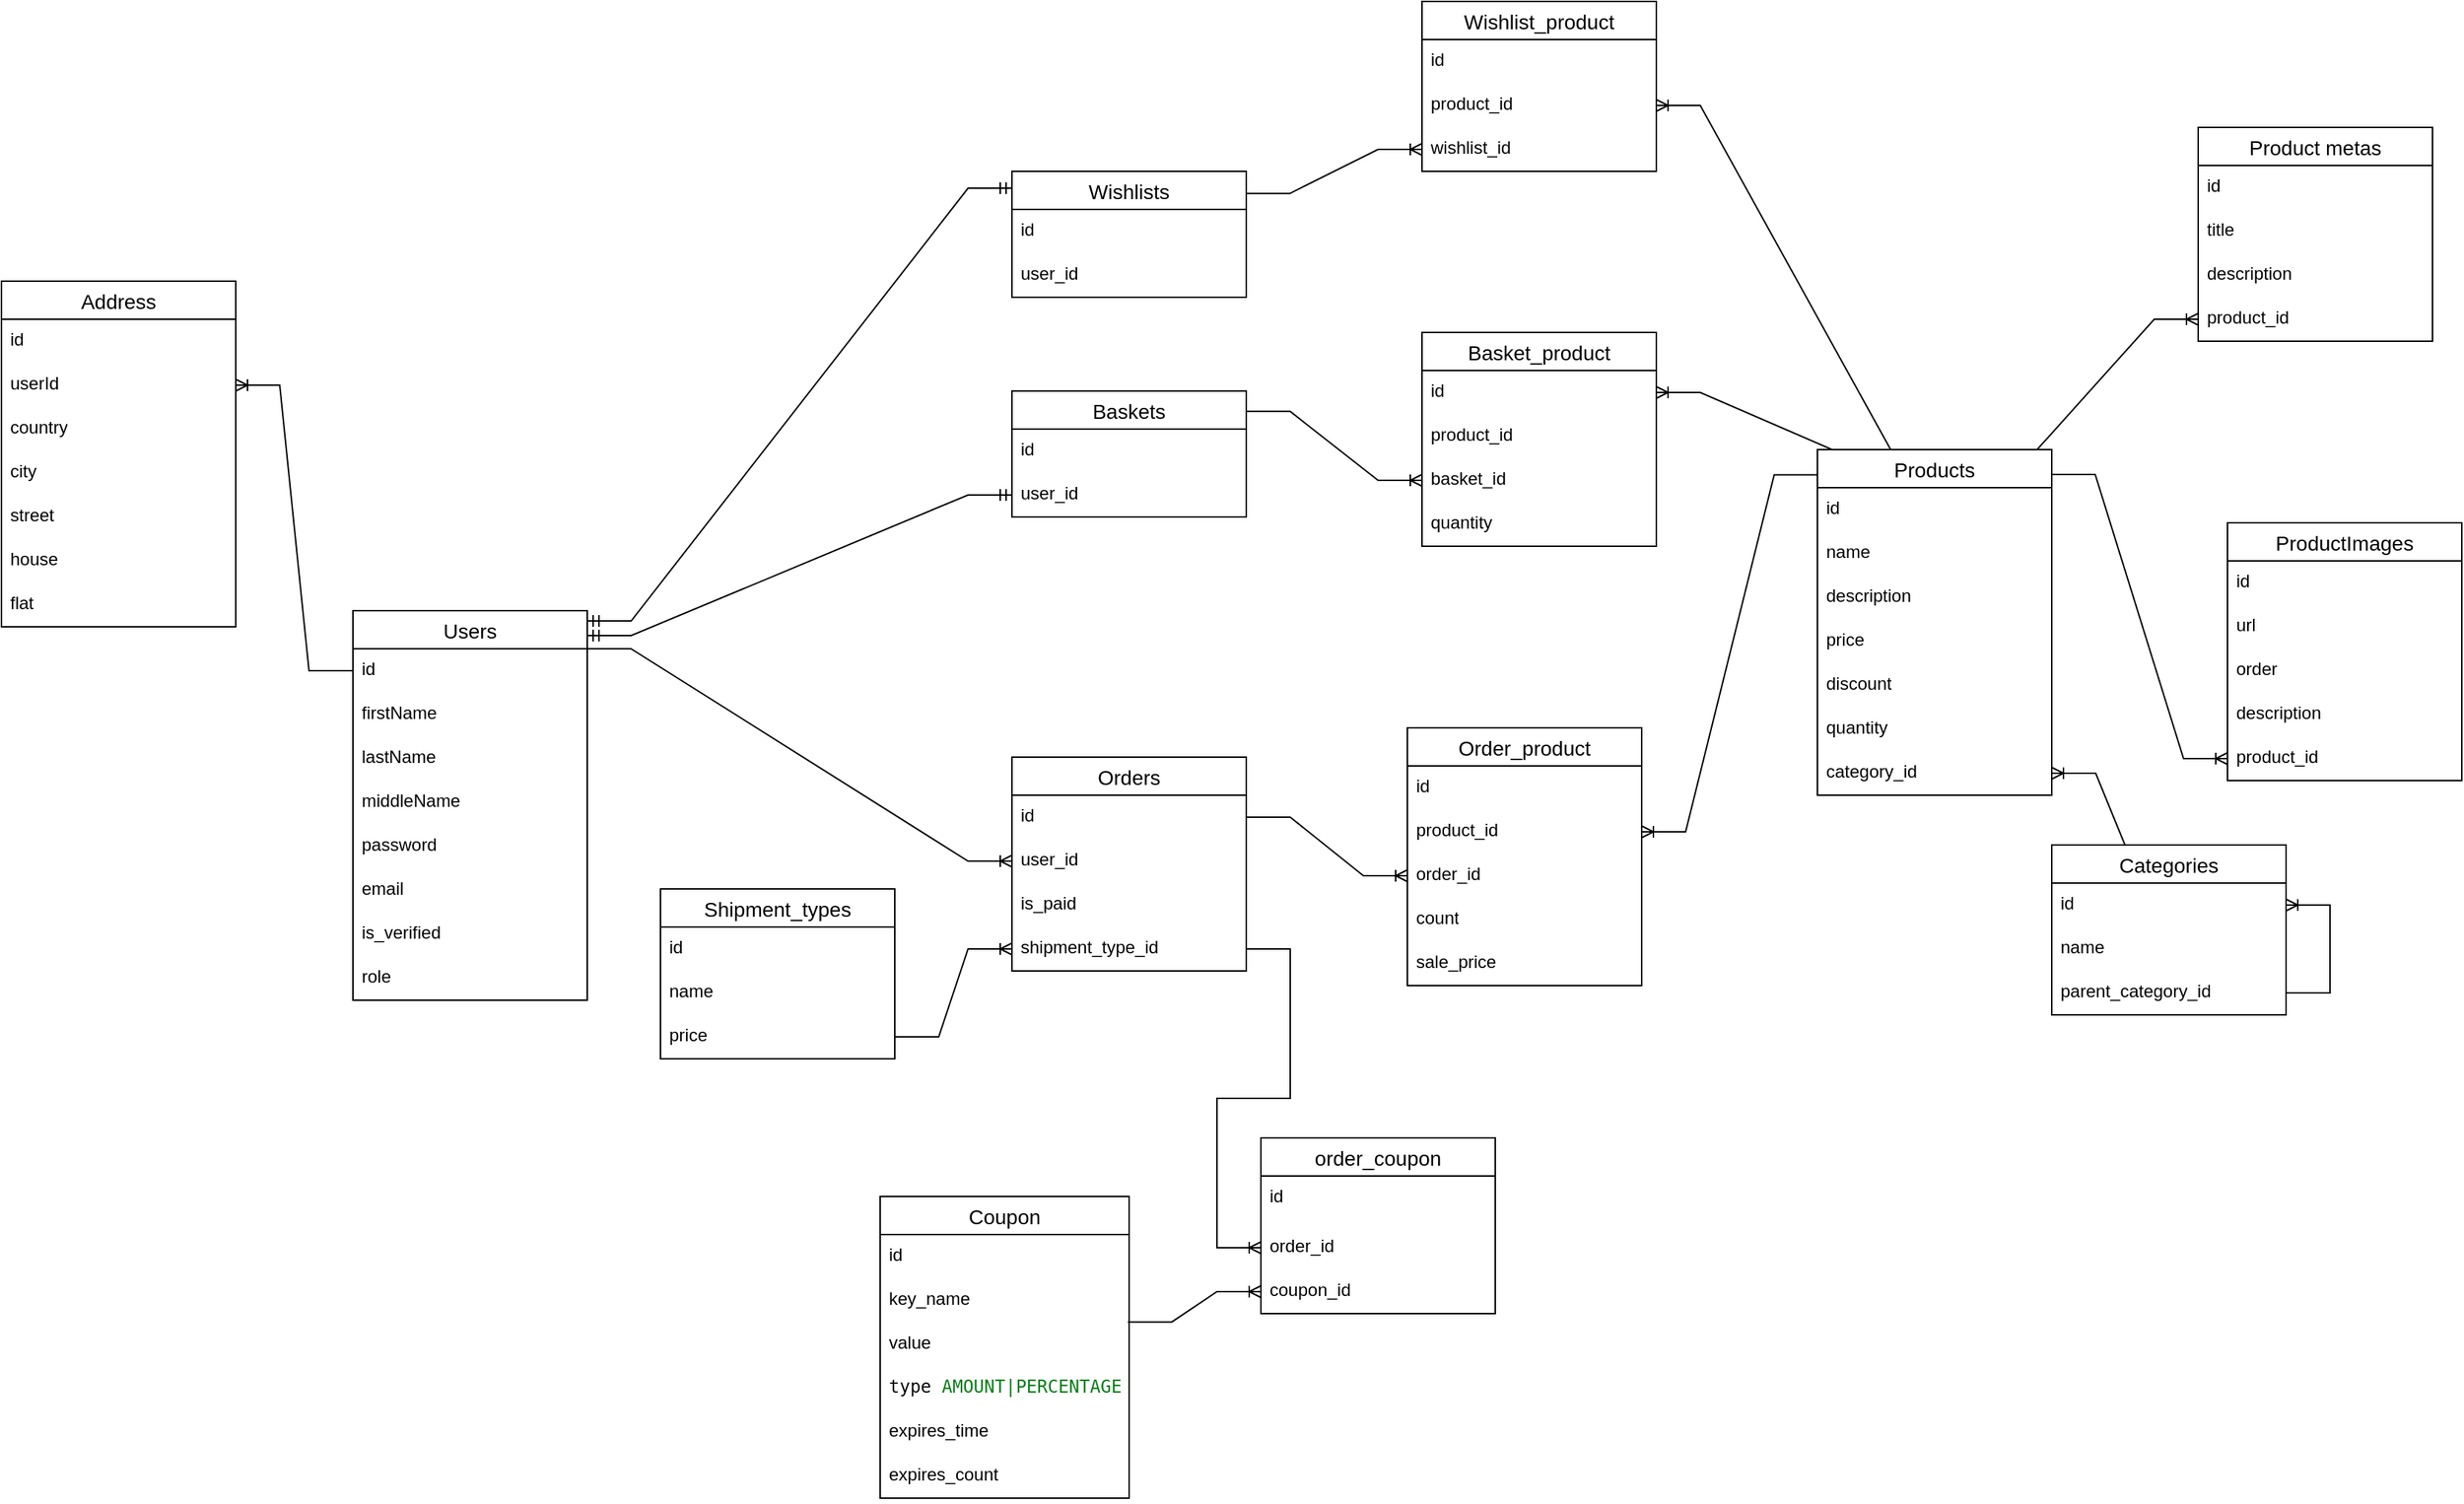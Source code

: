 <mxfile version="20.5.3" type="embed"><diagram name="Страница 1" id="7OJUd1v2IuXWa7cRVHP_"><mxGraphModel dx="2072" dy="616" grid="0" gridSize="10" guides="1" tooltips="1" connect="1" arrows="1" fold="1" page="0" pageScale="1" pageWidth="827" pageHeight="1169" math="0" shadow="0"><root><mxCell id="0"/><mxCell id="1" parent="0"/><mxCell id="Kro14iyP_rIzkisNI-u3-111" value="Users" style="swimlane;fontStyle=0;childLayout=stackLayout;horizontal=1;startSize=26;horizontalStack=0;resizeParent=1;resizeParentMax=0;resizeLast=0;collapsible=1;marginBottom=0;align=center;fontSize=14;" parent="1" vertex="1"><mxGeometry x="-199" y="460" width="160" height="266" as="geometry"/></mxCell><mxCell id="Kro14iyP_rIzkisNI-u3-112" value="id" style="text;strokeColor=none;fillColor=none;spacingLeft=4;spacingRight=4;overflow=hidden;rotatable=0;points=[[0,0.5],[1,0.5]];portConstraint=eastwest;fontSize=12;whiteSpace=wrap;html=1;" parent="Kro14iyP_rIzkisNI-u3-111" vertex="1"><mxGeometry y="26" width="160" height="30" as="geometry"/></mxCell><mxCell id="Kro14iyP_rIzkisNI-u3-113" value="firstName&lt;br&gt;" style="text;strokeColor=none;fillColor=none;spacingLeft=4;spacingRight=4;overflow=hidden;rotatable=0;points=[[0,0.5],[1,0.5]];portConstraint=eastwest;fontSize=12;whiteSpace=wrap;html=1;" parent="Kro14iyP_rIzkisNI-u3-111" vertex="1"><mxGeometry y="56" width="160" height="30" as="geometry"/></mxCell><mxCell id="Kro14iyP_rIzkisNI-u3-116" value="lastName" style="text;strokeColor=none;fillColor=none;spacingLeft=4;spacingRight=4;overflow=hidden;rotatable=0;points=[[0,0.5],[1,0.5]];portConstraint=eastwest;fontSize=12;whiteSpace=wrap;html=1;" parent="Kro14iyP_rIzkisNI-u3-111" vertex="1"><mxGeometry y="86" width="160" height="30" as="geometry"/></mxCell><mxCell id="Kro14iyP_rIzkisNI-u3-117" value="middleName" style="text;strokeColor=none;fillColor=none;spacingLeft=4;spacingRight=4;overflow=hidden;rotatable=0;points=[[0,0.5],[1,0.5]];portConstraint=eastwest;fontSize=12;whiteSpace=wrap;html=1;" parent="Kro14iyP_rIzkisNI-u3-111" vertex="1"><mxGeometry y="116" width="160" height="30" as="geometry"/></mxCell><mxCell id="Kro14iyP_rIzkisNI-u3-119" value="password" style="text;strokeColor=none;fillColor=none;spacingLeft=4;spacingRight=4;overflow=hidden;rotatable=0;points=[[0,0.5],[1,0.5]];portConstraint=eastwest;fontSize=12;whiteSpace=wrap;html=1;" parent="Kro14iyP_rIzkisNI-u3-111" vertex="1"><mxGeometry y="146" width="160" height="30" as="geometry"/></mxCell><mxCell id="Kro14iyP_rIzkisNI-u3-118" value="email&lt;br&gt;" style="text;strokeColor=none;fillColor=none;spacingLeft=4;spacingRight=4;overflow=hidden;rotatable=0;points=[[0,0.5],[1,0.5]];portConstraint=eastwest;fontSize=12;whiteSpace=wrap;html=1;" parent="Kro14iyP_rIzkisNI-u3-111" vertex="1"><mxGeometry y="176" width="160" height="30" as="geometry"/></mxCell><mxCell id="Kro14iyP_rIzkisNI-u3-234" value="is_verified" style="text;strokeColor=none;fillColor=none;spacingLeft=4;spacingRight=4;overflow=hidden;rotatable=0;points=[[0,0.5],[1,0.5]];portConstraint=eastwest;fontSize=12;whiteSpace=wrap;html=1;" parent="Kro14iyP_rIzkisNI-u3-111" vertex="1"><mxGeometry y="206" width="160" height="30" as="geometry"/></mxCell><mxCell id="Kro14iyP_rIzkisNI-u3-237" value="role" style="text;strokeColor=none;fillColor=none;spacingLeft=4;spacingRight=4;overflow=hidden;rotatable=0;points=[[0,0.5],[1,0.5]];portConstraint=eastwest;fontSize=12;whiteSpace=wrap;html=1;" parent="Kro14iyP_rIzkisNI-u3-111" vertex="1"><mxGeometry y="236" width="160" height="30" as="geometry"/></mxCell><mxCell id="Kro14iyP_rIzkisNI-u3-123" value="Baskets" style="swimlane;fontStyle=0;childLayout=stackLayout;horizontal=1;startSize=26;horizontalStack=0;resizeParent=1;resizeParentMax=0;resizeLast=0;collapsible=1;marginBottom=0;align=center;fontSize=14;" parent="1" vertex="1"><mxGeometry x="251" y="310" width="160" height="86" as="geometry"/></mxCell><mxCell id="Kro14iyP_rIzkisNI-u3-124" value="id" style="text;strokeColor=none;fillColor=none;spacingLeft=4;spacingRight=4;overflow=hidden;rotatable=0;points=[[0,0.5],[1,0.5]];portConstraint=eastwest;fontSize=12;whiteSpace=wrap;html=1;" parent="Kro14iyP_rIzkisNI-u3-123" vertex="1"><mxGeometry y="26" width="160" height="30" as="geometry"/></mxCell><mxCell id="Kro14iyP_rIzkisNI-u3-125" value="user_id" style="text;strokeColor=none;fillColor=none;spacingLeft=4;spacingRight=4;overflow=hidden;rotatable=0;points=[[0,0.5],[1,0.5]];portConstraint=eastwest;fontSize=12;whiteSpace=wrap;html=1;" parent="Kro14iyP_rIzkisNI-u3-123" vertex="1"><mxGeometry y="56" width="160" height="30" as="geometry"/></mxCell><mxCell id="Kro14iyP_rIzkisNI-u3-127" value="" style="edgeStyle=entityRelationEdgeStyle;fontSize=12;html=1;endArrow=ERmandOne;startArrow=ERmandOne;rounded=0;entryX=0;entryY=0.5;entryDx=0;entryDy=0;" parent="1" target="Kro14iyP_rIzkisNI-u3-125" edge="1"><mxGeometry width="100" height="100" relative="1" as="geometry"><mxPoint x="-39" y="477" as="sourcePoint"/><mxPoint x="91" y="500" as="targetPoint"/></mxGeometry></mxCell><mxCell id="Kro14iyP_rIzkisNI-u3-128" value="Products" style="swimlane;fontStyle=0;childLayout=stackLayout;horizontal=1;startSize=26;horizontalStack=0;resizeParent=1;resizeParentMax=0;resizeLast=0;collapsible=1;marginBottom=0;align=center;fontSize=14;" parent="1" vertex="1"><mxGeometry x="801" y="350" width="160" height="236" as="geometry"/></mxCell><mxCell id="Kro14iyP_rIzkisNI-u3-129" value="id" style="text;strokeColor=none;fillColor=none;spacingLeft=4;spacingRight=4;overflow=hidden;rotatable=0;points=[[0,0.5],[1,0.5]];portConstraint=eastwest;fontSize=12;whiteSpace=wrap;html=1;" parent="Kro14iyP_rIzkisNI-u3-128" vertex="1"><mxGeometry y="26" width="160" height="30" as="geometry"/></mxCell><mxCell id="Kro14iyP_rIzkisNI-u3-130" value="name" style="text;strokeColor=none;fillColor=none;spacingLeft=4;spacingRight=4;overflow=hidden;rotatable=0;points=[[0,0.5],[1,0.5]];portConstraint=eastwest;fontSize=12;whiteSpace=wrap;html=1;" parent="Kro14iyP_rIzkisNI-u3-128" vertex="1"><mxGeometry y="56" width="160" height="30" as="geometry"/></mxCell><mxCell id="Kro14iyP_rIzkisNI-u3-153" value="description" style="text;strokeColor=none;fillColor=none;spacingLeft=4;spacingRight=4;overflow=hidden;rotatable=0;points=[[0,0.5],[1,0.5]];portConstraint=eastwest;fontSize=12;whiteSpace=wrap;html=1;" parent="Kro14iyP_rIzkisNI-u3-128" vertex="1"><mxGeometry y="86" width="160" height="30" as="geometry"/></mxCell><mxCell id="Kro14iyP_rIzkisNI-u3-131" value="price" style="text;strokeColor=none;fillColor=none;spacingLeft=4;spacingRight=4;overflow=hidden;rotatable=0;points=[[0,0.5],[1,0.5]];portConstraint=eastwest;fontSize=12;whiteSpace=wrap;html=1;" parent="Kro14iyP_rIzkisNI-u3-128" vertex="1"><mxGeometry y="116" width="160" height="30" as="geometry"/></mxCell><mxCell id="Kro14iyP_rIzkisNI-u3-132" value="discount" style="text;strokeColor=none;fillColor=none;spacingLeft=4;spacingRight=4;overflow=hidden;rotatable=0;points=[[0,0.5],[1,0.5]];portConstraint=eastwest;fontSize=12;whiteSpace=wrap;html=1;" parent="Kro14iyP_rIzkisNI-u3-128" vertex="1"><mxGeometry y="146" width="160" height="30" as="geometry"/></mxCell><mxCell id="Kro14iyP_rIzkisNI-u3-133" value="quantity" style="text;strokeColor=none;fillColor=none;spacingLeft=4;spacingRight=4;overflow=hidden;rotatable=0;points=[[0,0.5],[1,0.5]];portConstraint=eastwest;fontSize=12;whiteSpace=wrap;html=1;" parent="Kro14iyP_rIzkisNI-u3-128" vertex="1"><mxGeometry y="176" width="160" height="30" as="geometry"/></mxCell><mxCell id="Kro14iyP_rIzkisNI-u3-137" value="category_id" style="text;strokeColor=none;fillColor=none;spacingLeft=4;spacingRight=4;overflow=hidden;rotatable=0;points=[[0,0.5],[1,0.5]];portConstraint=eastwest;fontSize=12;whiteSpace=wrap;html=1;" parent="Kro14iyP_rIzkisNI-u3-128" vertex="1"><mxGeometry y="206" width="160" height="30" as="geometry"/></mxCell><mxCell id="Kro14iyP_rIzkisNI-u3-145" value="" style="edgeStyle=entityRelationEdgeStyle;fontSize=12;html=1;endArrow=ERoneToMany;rounded=0;exitX=0.5;exitY=0;exitDx=0;exitDy=0;entryX=1;entryY=0.5;entryDx=0;entryDy=0;" parent="1" source="Kro14iyP_rIzkisNI-u3-160" target="Kro14iyP_rIzkisNI-u3-137" edge="1"><mxGeometry width="100" height="100" relative="1" as="geometry"><mxPoint x="1041" y="590" as="sourcePoint"/><mxPoint x="391" y="590" as="targetPoint"/></mxGeometry></mxCell><mxCell id="Kro14iyP_rIzkisNI-u3-147" value="Product metas" style="swimlane;fontStyle=0;childLayout=stackLayout;horizontal=1;startSize=26;horizontalStack=0;resizeParent=1;resizeParentMax=0;resizeLast=0;collapsible=1;marginBottom=0;align=center;fontSize=14;" parent="1" vertex="1"><mxGeometry x="1061" y="130" width="160" height="146" as="geometry"><mxRectangle x="1290" y="-70" width="130" height="30" as="alternateBounds"/></mxGeometry></mxCell><mxCell id="Kro14iyP_rIzkisNI-u3-148" value="id" style="text;strokeColor=none;fillColor=none;spacingLeft=4;spacingRight=4;overflow=hidden;rotatable=0;points=[[0,0.5],[1,0.5]];portConstraint=eastwest;fontSize=12;whiteSpace=wrap;html=1;" parent="Kro14iyP_rIzkisNI-u3-147" vertex="1"><mxGeometry y="26" width="160" height="30" as="geometry"/></mxCell><mxCell id="Kro14iyP_rIzkisNI-u3-150" value="title" style="text;strokeColor=none;fillColor=none;spacingLeft=4;spacingRight=4;overflow=hidden;rotatable=0;points=[[0,0.5],[1,0.5]];portConstraint=eastwest;fontSize=12;whiteSpace=wrap;html=1;" parent="Kro14iyP_rIzkisNI-u3-147" vertex="1"><mxGeometry y="56" width="160" height="30" as="geometry"/></mxCell><mxCell id="Kro14iyP_rIzkisNI-u3-151" value="description" style="text;strokeColor=none;fillColor=none;spacingLeft=4;spacingRight=4;overflow=hidden;rotatable=0;points=[[0,0.5],[1,0.5]];portConstraint=eastwest;fontSize=12;whiteSpace=wrap;html=1;" parent="Kro14iyP_rIzkisNI-u3-147" vertex="1"><mxGeometry y="86" width="160" height="30" as="geometry"/></mxCell><mxCell id="Kro14iyP_rIzkisNI-u3-149" value="product_id" style="text;strokeColor=none;fillColor=none;spacingLeft=4;spacingRight=4;overflow=hidden;rotatable=0;points=[[0,0.5],[1,0.5]];portConstraint=eastwest;fontSize=12;whiteSpace=wrap;html=1;" parent="Kro14iyP_rIzkisNI-u3-147" vertex="1"><mxGeometry y="116" width="160" height="30" as="geometry"/></mxCell><mxCell id="Kro14iyP_rIzkisNI-u3-154" value="Basket_product" style="swimlane;fontStyle=0;childLayout=stackLayout;horizontal=1;startSize=26;horizontalStack=0;resizeParent=1;resizeParentMax=0;resizeLast=0;collapsible=1;marginBottom=0;align=center;fontSize=14;" parent="1" vertex="1"><mxGeometry x="531" y="270" width="160" height="146" as="geometry"/></mxCell><mxCell id="Kro14iyP_rIzkisNI-u3-155" value="id" style="text;strokeColor=none;fillColor=none;spacingLeft=4;spacingRight=4;overflow=hidden;rotatable=0;points=[[0,0.5],[1,0.5]];portConstraint=eastwest;fontSize=12;whiteSpace=wrap;html=1;" parent="Kro14iyP_rIzkisNI-u3-154" vertex="1"><mxGeometry y="26" width="160" height="30" as="geometry"/></mxCell><mxCell id="Kro14iyP_rIzkisNI-u3-156" value="product_id" style="text;strokeColor=none;fillColor=none;spacingLeft=4;spacingRight=4;overflow=hidden;rotatable=0;points=[[0,0.5],[1,0.5]];portConstraint=eastwest;fontSize=12;whiteSpace=wrap;html=1;" parent="Kro14iyP_rIzkisNI-u3-154" vertex="1"><mxGeometry y="56" width="160" height="30" as="geometry"/></mxCell><mxCell id="Kro14iyP_rIzkisNI-u3-157" value="basket_id" style="text;strokeColor=none;fillColor=none;spacingLeft=4;spacingRight=4;overflow=hidden;rotatable=0;points=[[0,0.5],[1,0.5]];portConstraint=eastwest;fontSize=12;whiteSpace=wrap;html=1;" parent="Kro14iyP_rIzkisNI-u3-154" vertex="1"><mxGeometry y="86" width="160" height="30" as="geometry"/></mxCell><mxCell id="Kro14iyP_rIzkisNI-u3-252" value="quantity" style="text;strokeColor=none;fillColor=none;spacingLeft=4;spacingRight=4;overflow=hidden;rotatable=0;points=[[0,0.5],[1,0.5]];portConstraint=eastwest;fontSize=12;whiteSpace=wrap;html=1;" parent="Kro14iyP_rIzkisNI-u3-154" vertex="1"><mxGeometry y="116" width="160" height="30" as="geometry"/></mxCell><mxCell id="Kro14iyP_rIzkisNI-u3-158" value="" style="edgeStyle=entityRelationEdgeStyle;fontSize=12;html=1;endArrow=ERoneToMany;rounded=0;entryX=0;entryY=0.5;entryDx=0;entryDy=0;exitX=1;exitY=0.162;exitDx=0;exitDy=0;exitPerimeter=0;" parent="1" source="Kro14iyP_rIzkisNI-u3-123" target="Kro14iyP_rIzkisNI-u3-157" edge="1"><mxGeometry width="100" height="100" relative="1" as="geometry"><mxPoint x="221" y="260" as="sourcePoint"/><mxPoint x="391" y="490" as="targetPoint"/></mxGeometry></mxCell><mxCell id="Kro14iyP_rIzkisNI-u3-160" value="Categories" style="swimlane;fontStyle=0;childLayout=stackLayout;horizontal=1;startSize=26;horizontalStack=0;resizeParent=1;resizeParentMax=0;resizeLast=0;collapsible=1;marginBottom=0;align=center;fontSize=14;" parent="1" vertex="1"><mxGeometry x="961" y="620" width="160" height="116" as="geometry"><mxRectangle x="961" y="620" width="103" height="29" as="alternateBounds"/></mxGeometry></mxCell><mxCell id="Kro14iyP_rIzkisNI-u3-161" value="id" style="text;strokeColor=none;fillColor=none;spacingLeft=4;spacingRight=4;overflow=hidden;rotatable=0;points=[[0,0.5],[1,0.5]];portConstraint=eastwest;fontSize=12;whiteSpace=wrap;html=1;" parent="Kro14iyP_rIzkisNI-u3-160" vertex="1"><mxGeometry y="26" width="160" height="30" as="geometry"/></mxCell><mxCell id="Kro14iyP_rIzkisNI-u3-162" value="name" style="text;strokeColor=none;fillColor=none;spacingLeft=4;spacingRight=4;overflow=hidden;rotatable=0;points=[[0,0.5],[1,0.5]];portConstraint=eastwest;fontSize=12;whiteSpace=wrap;html=1;" parent="Kro14iyP_rIzkisNI-u3-160" vertex="1"><mxGeometry y="56" width="160" height="30" as="geometry"/></mxCell><mxCell id="Kro14iyP_rIzkisNI-u3-245" value="parent_category_id" style="text;strokeColor=none;fillColor=none;spacingLeft=4;spacingRight=4;overflow=hidden;rotatable=0;points=[[0,0.5],[1,0.5]];portConstraint=eastwest;fontSize=12;whiteSpace=wrap;html=1;" parent="Kro14iyP_rIzkisNI-u3-160" vertex="1"><mxGeometry y="86" width="160" height="30" as="geometry"/></mxCell><mxCell id="Kro14iyP_rIzkisNI-u3-166" value="" style="edgeStyle=entityRelationEdgeStyle;fontSize=12;html=1;endArrow=ERoneToMany;rounded=0;exitX=1;exitY=0.5;exitDx=0;exitDy=0;entryX=1;entryY=0.5;entryDx=0;entryDy=0;" parent="Kro14iyP_rIzkisNI-u3-160" source="Kro14iyP_rIzkisNI-u3-245" target="Kro14iyP_rIzkisNI-u3-161" edge="1"><mxGeometry width="100" height="100" relative="1" as="geometry"><mxPoint x="-930" y="90" as="sourcePoint"/><mxPoint x="-90" y="61" as="targetPoint"/></mxGeometry></mxCell><mxCell id="Kro14iyP_rIzkisNI-u3-171" value="" style="edgeStyle=entityRelationEdgeStyle;fontSize=12;html=1;endArrow=ERoneToMany;rounded=0;exitX=0.75;exitY=0;exitDx=0;exitDy=0;entryX=0;entryY=0.5;entryDx=0;entryDy=0;" parent="1" source="Kro14iyP_rIzkisNI-u3-128" target="Kro14iyP_rIzkisNI-u3-149" edge="1"><mxGeometry width="100" height="100" relative="1" as="geometry"><mxPoint x="771" y="510" as="sourcePoint"/><mxPoint x="871" y="410" as="targetPoint"/></mxGeometry></mxCell><mxCell id="Kro14iyP_rIzkisNI-u3-172" value="Orders" style="swimlane;fontStyle=0;childLayout=stackLayout;horizontal=1;startSize=26;horizontalStack=0;resizeParent=1;resizeParentMax=0;resizeLast=0;collapsible=1;marginBottom=0;align=center;fontSize=14;" parent="1" vertex="1"><mxGeometry x="251" y="560" width="160" height="146" as="geometry"/></mxCell><mxCell id="Kro14iyP_rIzkisNI-u3-202" value="id" style="text;strokeColor=none;fillColor=none;spacingLeft=4;spacingRight=4;overflow=hidden;rotatable=0;points=[[0,0.5],[1,0.5]];portConstraint=eastwest;fontSize=12;whiteSpace=wrap;html=1;" parent="Kro14iyP_rIzkisNI-u3-172" vertex="1"><mxGeometry y="26" width="160" height="30" as="geometry"/></mxCell><mxCell id="Kro14iyP_rIzkisNI-u3-173" value="user_id" style="text;strokeColor=none;fillColor=none;spacingLeft=4;spacingRight=4;overflow=hidden;rotatable=0;points=[[0,0.5],[1,0.5]];portConstraint=eastwest;fontSize=12;whiteSpace=wrap;html=1;" parent="Kro14iyP_rIzkisNI-u3-172" vertex="1"><mxGeometry y="56" width="160" height="30" as="geometry"/></mxCell><mxCell id="Kro14iyP_rIzkisNI-u3-174" value="is_paid" style="text;strokeColor=none;fillColor=none;spacingLeft=4;spacingRight=4;overflow=hidden;rotatable=0;points=[[0,0.5],[1,0.5]];portConstraint=eastwest;fontSize=12;whiteSpace=wrap;html=1;" parent="Kro14iyP_rIzkisNI-u3-172" vertex="1"><mxGeometry y="86" width="160" height="30" as="geometry"/></mxCell><mxCell id="Kro14iyP_rIzkisNI-u3-175" value="shipment_type_id" style="text;strokeColor=none;fillColor=none;spacingLeft=4;spacingRight=4;overflow=hidden;rotatable=0;points=[[0,0.5],[1,0.5]];portConstraint=eastwest;fontSize=12;whiteSpace=wrap;html=1;" parent="Kro14iyP_rIzkisNI-u3-172" vertex="1"><mxGeometry y="116" width="160" height="30" as="geometry"/></mxCell><mxCell id="Kro14iyP_rIzkisNI-u3-176" value="Order_product" style="swimlane;fontStyle=0;childLayout=stackLayout;horizontal=1;startSize=26;horizontalStack=0;resizeParent=1;resizeParentMax=0;resizeLast=0;collapsible=1;marginBottom=0;align=center;fontSize=14;" parent="1" vertex="1"><mxGeometry x="521" y="540" width="160" height="176" as="geometry"/></mxCell><mxCell id="Kro14iyP_rIzkisNI-u3-177" value="id" style="text;strokeColor=none;fillColor=none;spacingLeft=4;spacingRight=4;overflow=hidden;rotatable=0;points=[[0,0.5],[1,0.5]];portConstraint=eastwest;fontSize=12;whiteSpace=wrap;html=1;" parent="Kro14iyP_rIzkisNI-u3-176" vertex="1"><mxGeometry y="26" width="160" height="30" as="geometry"/></mxCell><mxCell id="Kro14iyP_rIzkisNI-u3-178" value="product_id" style="text;strokeColor=none;fillColor=none;spacingLeft=4;spacingRight=4;overflow=hidden;rotatable=0;points=[[0,0.5],[1,0.5]];portConstraint=eastwest;fontSize=12;whiteSpace=wrap;html=1;" parent="Kro14iyP_rIzkisNI-u3-176" vertex="1"><mxGeometry y="56" width="160" height="30" as="geometry"/></mxCell><mxCell id="Kro14iyP_rIzkisNI-u3-179" value="order_id" style="text;strokeColor=none;fillColor=none;spacingLeft=4;spacingRight=4;overflow=hidden;rotatable=0;points=[[0,0.5],[1,0.5]];portConstraint=eastwest;fontSize=12;whiteSpace=wrap;html=1;" parent="Kro14iyP_rIzkisNI-u3-176" vertex="1"><mxGeometry y="86" width="160" height="30" as="geometry"/></mxCell><mxCell id="Kro14iyP_rIzkisNI-u3-194" value="count" style="text;strokeColor=none;fillColor=none;spacingLeft=4;spacingRight=4;overflow=hidden;rotatable=0;points=[[0,0.5],[1,0.5]];portConstraint=eastwest;fontSize=12;whiteSpace=wrap;html=1;" parent="Kro14iyP_rIzkisNI-u3-176" vertex="1"><mxGeometry y="116" width="160" height="30" as="geometry"/></mxCell><mxCell id="Kro14iyP_rIzkisNI-u3-198" value="sale_price" style="text;strokeColor=none;fillColor=none;spacingLeft=4;spacingRight=4;overflow=hidden;rotatable=0;points=[[0,0.5],[1,0.5]];portConstraint=eastwest;fontSize=12;whiteSpace=wrap;html=1;" parent="Kro14iyP_rIzkisNI-u3-176" vertex="1"><mxGeometry y="146" width="160" height="30" as="geometry"/></mxCell><mxCell id="Kro14iyP_rIzkisNI-u3-182" value="" style="edgeStyle=entityRelationEdgeStyle;fontSize=12;html=1;endArrow=ERoneToMany;rounded=0;entryX=0;entryY=0.5;entryDx=0;entryDy=0;exitX=0.999;exitY=-0.001;exitDx=0;exitDy=0;exitPerimeter=0;" parent="1" source="Kro14iyP_rIzkisNI-u3-112" target="Kro14iyP_rIzkisNI-u3-173" edge="1"><mxGeometry width="100" height="100" relative="1" as="geometry"><mxPoint x="1" y="400" as="sourcePoint"/><mxPoint x="-169" y="720" as="targetPoint"/></mxGeometry></mxCell><mxCell id="Kro14iyP_rIzkisNI-u3-187" value="Shipment_types" style="swimlane;fontStyle=0;childLayout=stackLayout;horizontal=1;startSize=26;horizontalStack=0;resizeParent=1;resizeParentMax=0;resizeLast=0;collapsible=1;marginBottom=0;align=center;fontSize=14;" parent="1" vertex="1"><mxGeometry x="11" y="650" width="160" height="116" as="geometry"/></mxCell><mxCell id="Kro14iyP_rIzkisNI-u3-188" value="id" style="text;strokeColor=none;fillColor=none;spacingLeft=4;spacingRight=4;overflow=hidden;rotatable=0;points=[[0,0.5],[1,0.5]];portConstraint=eastwest;fontSize=12;whiteSpace=wrap;html=1;" parent="Kro14iyP_rIzkisNI-u3-187" vertex="1"><mxGeometry y="26" width="160" height="30" as="geometry"/></mxCell><mxCell id="Kro14iyP_rIzkisNI-u3-189" value="name" style="text;strokeColor=none;fillColor=none;spacingLeft=4;spacingRight=4;overflow=hidden;rotatable=0;points=[[0,0.5],[1,0.5]];portConstraint=eastwest;fontSize=12;whiteSpace=wrap;html=1;" parent="Kro14iyP_rIzkisNI-u3-187" vertex="1"><mxGeometry y="56" width="160" height="30" as="geometry"/></mxCell><mxCell id="Kro14iyP_rIzkisNI-u3-204" value="price" style="text;strokeColor=none;fillColor=none;spacingLeft=4;spacingRight=4;overflow=hidden;rotatable=0;points=[[0,0.5],[1,0.5]];portConstraint=eastwest;fontSize=12;whiteSpace=wrap;html=1;" parent="Kro14iyP_rIzkisNI-u3-187" vertex="1"><mxGeometry y="86" width="160" height="30" as="geometry"/></mxCell><mxCell id="Kro14iyP_rIzkisNI-u3-191" value="" style="edgeStyle=entityRelationEdgeStyle;fontSize=12;html=1;endArrow=ERoneToMany;rounded=0;entryX=0;entryY=0.5;entryDx=0;entryDy=0;" parent="1" source="Kro14iyP_rIzkisNI-u3-204" target="Kro14iyP_rIzkisNI-u3-175" edge="1"><mxGeometry width="100" height="100" relative="1" as="geometry"><mxPoint x="201" y="928" as="sourcePoint"/><mxPoint x="211" y="640" as="targetPoint"/></mxGeometry></mxCell><mxCell id="Kro14iyP_rIzkisNI-u3-203" value="" style="edgeStyle=entityRelationEdgeStyle;fontSize=12;html=1;endArrow=ERoneToMany;rounded=0;exitX=1;exitY=0.5;exitDx=0;exitDy=0;entryX=0;entryY=0.5;entryDx=0;entryDy=0;" parent="1" source="Kro14iyP_rIzkisNI-u3-202" target="Kro14iyP_rIzkisNI-u3-179" edge="1"><mxGeometry width="100" height="100" relative="1" as="geometry"><mxPoint x="341" y="620" as="sourcePoint"/><mxPoint x="441" y="520" as="targetPoint"/></mxGeometry></mxCell><mxCell id="Kro14iyP_rIzkisNI-u3-205" value="" style="edgeStyle=entityRelationEdgeStyle;fontSize=12;html=1;endArrow=ERoneToMany;rounded=0;exitX=0.003;exitY=0.073;exitDx=0;exitDy=0;entryX=1;entryY=0.5;entryDx=0;entryDy=0;exitPerimeter=0;" parent="1" source="Kro14iyP_rIzkisNI-u3-128" target="Kro14iyP_rIzkisNI-u3-178" edge="1"><mxGeometry width="100" height="100" relative="1" as="geometry"><mxPoint x="201" y="790" as="sourcePoint"/><mxPoint x="491" y="440" as="targetPoint"/></mxGeometry></mxCell><mxCell id="Kro14iyP_rIzkisNI-u3-212" value="Coupon" style="swimlane;fontStyle=0;childLayout=stackLayout;horizontal=1;startSize=26;horizontalStack=0;resizeParent=1;resizeParentMax=0;resizeLast=0;collapsible=1;marginBottom=0;align=center;fontSize=14;" parent="1" vertex="1"><mxGeometry x="161" y="860" width="170" height="206" as="geometry"/></mxCell><mxCell id="Kro14iyP_rIzkisNI-u3-213" value="id" style="text;strokeColor=none;fillColor=none;spacingLeft=4;spacingRight=4;overflow=hidden;rotatable=0;points=[[0,0.5],[1,0.5]];portConstraint=eastwest;fontSize=12;whiteSpace=wrap;html=1;" parent="Kro14iyP_rIzkisNI-u3-212" vertex="1"><mxGeometry y="26" width="170" height="30" as="geometry"/></mxCell><mxCell id="Kro14iyP_rIzkisNI-u3-214" value="key_name" style="text;strokeColor=none;fillColor=none;spacingLeft=4;spacingRight=4;overflow=hidden;rotatable=0;points=[[0,0.5],[1,0.5]];portConstraint=eastwest;fontSize=12;whiteSpace=wrap;html=1;" parent="Kro14iyP_rIzkisNI-u3-212" vertex="1"><mxGeometry y="56" width="170" height="30" as="geometry"/></mxCell><mxCell id="Kro14iyP_rIzkisNI-u3-215" value="value" style="text;strokeColor=none;fillColor=none;spacingLeft=4;spacingRight=4;overflow=hidden;rotatable=0;points=[[0,0.5],[1,0.5]];portConstraint=eastwest;fontSize=12;whiteSpace=wrap;html=1;" parent="Kro14iyP_rIzkisNI-u3-212" vertex="1"><mxGeometry y="86" width="170" height="30" as="geometry"/></mxCell><mxCell id="Kro14iyP_rIzkisNI-u3-253" value="&lt;div style=&quot;background-color: rgb(255, 255, 255); font-family: &amp;quot;JetBrains Mono&amp;quot;, monospace;&quot;&gt;&lt;span style=&quot;color: rgb(8, 8, 8);&quot;&gt;type&amp;nbsp;&lt;/span&gt;&lt;font color=&quot;#067d17&quot;&gt;AMOUNT|PERCENTAGE&lt;/font&gt;&lt;/div&gt;" style="text;strokeColor=none;fillColor=none;spacingLeft=4;spacingRight=4;overflow=hidden;rotatable=0;points=[[0,0.5],[1,0.5]];portConstraint=eastwest;fontSize=12;whiteSpace=wrap;html=1;" parent="Kro14iyP_rIzkisNI-u3-212" vertex="1"><mxGeometry y="116" width="170" height="30" as="geometry"/></mxCell><mxCell id="Kro14iyP_rIzkisNI-u3-254" value="expires_time" style="text;strokeColor=none;fillColor=none;spacingLeft=4;spacingRight=4;overflow=hidden;rotatable=0;points=[[0,0.5],[1,0.5]];portConstraint=eastwest;fontSize=12;whiteSpace=wrap;html=1;" parent="Kro14iyP_rIzkisNI-u3-212" vertex="1"><mxGeometry y="146" width="170" height="30" as="geometry"/></mxCell><mxCell id="Kro14iyP_rIzkisNI-u3-261" value="expires_count" style="text;strokeColor=none;fillColor=none;spacingLeft=4;spacingRight=4;overflow=hidden;rotatable=0;points=[[0,0.5],[1,0.5]];portConstraint=eastwest;fontSize=12;whiteSpace=wrap;html=1;" parent="Kro14iyP_rIzkisNI-u3-212" vertex="1"><mxGeometry y="176" width="170" height="30" as="geometry"/></mxCell><mxCell id="Kro14iyP_rIzkisNI-u3-216" value="order_coupon" style="swimlane;fontStyle=0;childLayout=stackLayout;horizontal=1;startSize=26;horizontalStack=0;resizeParent=1;resizeParentMax=0;resizeLast=0;collapsible=1;marginBottom=0;align=center;fontSize=14;" parent="1" vertex="1"><mxGeometry x="421" y="820" width="160" height="120" as="geometry"/></mxCell><mxCell id="Kro14iyP_rIzkisNI-u3-217" value="id" style="text;strokeColor=none;fillColor=none;spacingLeft=4;spacingRight=4;overflow=hidden;rotatable=0;points=[[0,0.5],[1,0.5]];portConstraint=eastwest;fontSize=12;whiteSpace=wrap;html=1;" parent="Kro14iyP_rIzkisNI-u3-216" vertex="1"><mxGeometry y="26" width="160" height="34" as="geometry"/></mxCell><mxCell id="Kro14iyP_rIzkisNI-u3-218" value="order_id" style="text;strokeColor=none;fillColor=none;spacingLeft=4;spacingRight=4;overflow=hidden;rotatable=0;points=[[0,0.5],[1,0.5]];portConstraint=eastwest;fontSize=12;whiteSpace=wrap;html=1;" parent="Kro14iyP_rIzkisNI-u3-216" vertex="1"><mxGeometry y="60" width="160" height="30" as="geometry"/></mxCell><mxCell id="Kro14iyP_rIzkisNI-u3-219" value="coupon_id" style="text;strokeColor=none;fillColor=none;spacingLeft=4;spacingRight=4;overflow=hidden;rotatable=0;points=[[0,0.5],[1,0.5]];portConstraint=eastwest;fontSize=12;whiteSpace=wrap;html=1;" parent="Kro14iyP_rIzkisNI-u3-216" vertex="1"><mxGeometry y="90" width="160" height="30" as="geometry"/></mxCell><mxCell id="Kro14iyP_rIzkisNI-u3-222" value="" style="edgeStyle=entityRelationEdgeStyle;fontSize=12;html=1;endArrow=ERoneToMany;rounded=0;exitX=1;exitY=0.5;exitDx=0;exitDy=0;entryX=0;entryY=0.5;entryDx=0;entryDy=0;" parent="1" source="Kro14iyP_rIzkisNI-u3-175" target="Kro14iyP_rIzkisNI-u3-218" edge="1"><mxGeometry width="100" height="100" relative="1" as="geometry"><mxPoint x="321" y="710" as="sourcePoint"/><mxPoint x="421" y="610" as="targetPoint"/></mxGeometry></mxCell><mxCell id="Kro14iyP_rIzkisNI-u3-223" value="Address" style="swimlane;fontStyle=0;childLayout=stackLayout;horizontal=1;startSize=26;horizontalStack=0;resizeParent=1;resizeParentMax=0;resizeLast=0;collapsible=1;marginBottom=0;align=center;fontSize=14;" parent="1" vertex="1"><mxGeometry x="-439" y="235" width="160" height="236" as="geometry"/></mxCell><mxCell id="Kro14iyP_rIzkisNI-u3-224" value="id" style="text;strokeColor=none;fillColor=none;spacingLeft=4;spacingRight=4;overflow=hidden;rotatable=0;points=[[0,0.5],[1,0.5]];portConstraint=eastwest;fontSize=12;whiteSpace=wrap;html=1;" parent="Kro14iyP_rIzkisNI-u3-223" vertex="1"><mxGeometry y="26" width="160" height="30" as="geometry"/></mxCell><mxCell id="Kro14iyP_rIzkisNI-u3-225" value="userId" style="text;strokeColor=none;fillColor=none;spacingLeft=4;spacingRight=4;overflow=hidden;rotatable=0;points=[[0,0.5],[1,0.5]];portConstraint=eastwest;fontSize=12;whiteSpace=wrap;html=1;" parent="Kro14iyP_rIzkisNI-u3-223" vertex="1"><mxGeometry y="56" width="160" height="30" as="geometry"/></mxCell><mxCell id="Kro14iyP_rIzkisNI-u3-226" value="country" style="text;strokeColor=none;fillColor=none;spacingLeft=4;spacingRight=4;overflow=hidden;rotatable=0;points=[[0,0.5],[1,0.5]];portConstraint=eastwest;fontSize=12;whiteSpace=wrap;html=1;" parent="Kro14iyP_rIzkisNI-u3-223" vertex="1"><mxGeometry y="86" width="160" height="30" as="geometry"/></mxCell><mxCell id="Kro14iyP_rIzkisNI-u3-227" value="city" style="text;strokeColor=none;fillColor=none;spacingLeft=4;spacingRight=4;overflow=hidden;rotatable=0;points=[[0,0.5],[1,0.5]];portConstraint=eastwest;fontSize=12;whiteSpace=wrap;html=1;" parent="Kro14iyP_rIzkisNI-u3-223" vertex="1"><mxGeometry y="116" width="160" height="30" as="geometry"/></mxCell><mxCell id="Kro14iyP_rIzkisNI-u3-228" value="street" style="text;strokeColor=none;fillColor=none;spacingLeft=4;spacingRight=4;overflow=hidden;rotatable=0;points=[[0,0.5],[1,0.5]];portConstraint=eastwest;fontSize=12;whiteSpace=wrap;html=1;" parent="Kro14iyP_rIzkisNI-u3-223" vertex="1"><mxGeometry y="146" width="160" height="30" as="geometry"/></mxCell><mxCell id="Kro14iyP_rIzkisNI-u3-229" value="house" style="text;strokeColor=none;fillColor=none;spacingLeft=4;spacingRight=4;overflow=hidden;rotatable=0;points=[[0,0.5],[1,0.5]];portConstraint=eastwest;fontSize=12;whiteSpace=wrap;html=1;" parent="Kro14iyP_rIzkisNI-u3-223" vertex="1"><mxGeometry y="176" width="160" height="30" as="geometry"/></mxCell><mxCell id="Kro14iyP_rIzkisNI-u3-230" value="flat" style="text;strokeColor=none;fillColor=none;spacingLeft=4;spacingRight=4;overflow=hidden;rotatable=0;points=[[0,0.5],[1,0.5]];portConstraint=eastwest;fontSize=12;whiteSpace=wrap;html=1;" parent="Kro14iyP_rIzkisNI-u3-223" vertex="1"><mxGeometry y="206" width="160" height="30" as="geometry"/></mxCell><mxCell id="Kro14iyP_rIzkisNI-u3-232" value="" style="edgeStyle=entityRelationEdgeStyle;fontSize=12;html=1;endArrow=ERoneToMany;rounded=0;exitX=0;exitY=0.5;exitDx=0;exitDy=0;entryX=1;entryY=0.5;entryDx=0;entryDy=0;" parent="1" source="Kro14iyP_rIzkisNI-u3-112" target="Kro14iyP_rIzkisNI-u3-225" edge="1"><mxGeometry width="100" height="100" relative="1" as="geometry"><mxPoint x="51" y="510" as="sourcePoint"/><mxPoint x="151" y="410" as="targetPoint"/></mxGeometry></mxCell><mxCell id="Kro14iyP_rIzkisNI-u3-235" value="" style="edgeStyle=entityRelationEdgeStyle;fontSize=12;html=1;endArrow=ERoneToMany;rounded=0;exitX=0.25;exitY=0;exitDx=0;exitDy=0;entryX=1;entryY=0.5;entryDx=0;entryDy=0;" parent="1" source="Kro14iyP_rIzkisNI-u3-128" target="Kro14iyP_rIzkisNI-u3-155" edge="1"><mxGeometry width="100" height="100" relative="1" as="geometry"><mxPoint x="781" y="382" as="sourcePoint"/><mxPoint x="691" y="621" as="targetPoint"/></mxGeometry></mxCell><mxCell id="Kro14iyP_rIzkisNI-u3-236" value="" style="edgeStyle=entityRelationEdgeStyle;fontSize=12;html=1;endArrow=ERoneToMany;rounded=0;exitX=0.995;exitY=0.99;exitDx=0;exitDy=0;exitPerimeter=0;entryX=0;entryY=0.5;entryDx=0;entryDy=0;" parent="1" source="Kro14iyP_rIzkisNI-u3-214" target="Kro14iyP_rIzkisNI-u3-219" edge="1"><mxGeometry width="100" height="100" relative="1" as="geometry"><mxPoint x="271" y="1000" as="sourcePoint"/><mxPoint x="371" y="900" as="targetPoint"/></mxGeometry></mxCell><mxCell id="Kro14iyP_rIzkisNI-u3-238" value="ProductImages" style="swimlane;fontStyle=0;childLayout=stackLayout;horizontal=1;startSize=26;horizontalStack=0;resizeParent=1;resizeParentMax=0;resizeLast=0;collapsible=1;marginBottom=0;align=center;fontSize=14;" parent="1" vertex="1"><mxGeometry x="1081" y="400" width="160" height="176" as="geometry"/></mxCell><mxCell id="Kro14iyP_rIzkisNI-u3-239" value="id" style="text;strokeColor=none;fillColor=none;spacingLeft=4;spacingRight=4;overflow=hidden;rotatable=0;points=[[0,0.5],[1,0.5]];portConstraint=eastwest;fontSize=12;whiteSpace=wrap;html=1;" parent="Kro14iyP_rIzkisNI-u3-238" vertex="1"><mxGeometry y="26" width="160" height="30" as="geometry"/></mxCell><mxCell id="Kro14iyP_rIzkisNI-u3-240" value="url" style="text;strokeColor=none;fillColor=none;spacingLeft=4;spacingRight=4;overflow=hidden;rotatable=0;points=[[0,0.5],[1,0.5]];portConstraint=eastwest;fontSize=12;whiteSpace=wrap;html=1;" parent="Kro14iyP_rIzkisNI-u3-238" vertex="1"><mxGeometry y="56" width="160" height="30" as="geometry"/></mxCell><mxCell id="Kro14iyP_rIzkisNI-u3-251" value="order" style="text;strokeColor=none;fillColor=none;spacingLeft=4;spacingRight=4;overflow=hidden;rotatable=0;points=[[0,0.5],[1,0.5]];portConstraint=eastwest;fontSize=12;whiteSpace=wrap;html=1;" parent="Kro14iyP_rIzkisNI-u3-238" vertex="1"><mxGeometry y="86" width="160" height="30" as="geometry"/></mxCell><mxCell id="19" value="description" style="text;strokeColor=none;fillColor=none;spacingLeft=4;spacingRight=4;overflow=hidden;rotatable=0;points=[[0,0.5],[1,0.5]];portConstraint=eastwest;fontSize=12;whiteSpace=wrap;html=1;" vertex="1" parent="Kro14iyP_rIzkisNI-u3-238"><mxGeometry y="116" width="160" height="30" as="geometry"/></mxCell><mxCell id="Kro14iyP_rIzkisNI-u3-241" value="product_id" style="text;strokeColor=none;fillColor=none;spacingLeft=4;spacingRight=4;overflow=hidden;rotatable=0;points=[[0,0.5],[1,0.5]];portConstraint=eastwest;fontSize=12;whiteSpace=wrap;html=1;" parent="Kro14iyP_rIzkisNI-u3-238" vertex="1"><mxGeometry y="146" width="160" height="30" as="geometry"/></mxCell><mxCell id="Kro14iyP_rIzkisNI-u3-244" value="" style="edgeStyle=entityRelationEdgeStyle;fontSize=12;html=1;endArrow=ERoneToMany;rounded=0;entryX=0;entryY=0.5;entryDx=0;entryDy=0;exitX=0.998;exitY=0.072;exitDx=0;exitDy=0;exitPerimeter=0;" parent="1" source="Kro14iyP_rIzkisNI-u3-128" target="Kro14iyP_rIzkisNI-u3-241" edge="1"><mxGeometry width="100" height="100" relative="1" as="geometry"><mxPoint x="971" y="371" as="sourcePoint"/><mxPoint x="1081" y="481" as="targetPoint"/></mxGeometry></mxCell><mxCell id="2" value="Wishlists" style="swimlane;fontStyle=0;childLayout=stackLayout;horizontal=1;startSize=26;horizontalStack=0;resizeParent=1;resizeParentMax=0;resizeLast=0;collapsible=1;marginBottom=0;align=center;fontSize=14;" parent="1" vertex="1"><mxGeometry x="251" y="160" width="160" height="86" as="geometry"/></mxCell><mxCell id="3" value="id" style="text;strokeColor=none;fillColor=none;spacingLeft=4;spacingRight=4;overflow=hidden;rotatable=0;points=[[0,0.5],[1,0.5]];portConstraint=eastwest;fontSize=12;whiteSpace=wrap;html=1;" parent="2" vertex="1"><mxGeometry y="26" width="160" height="30" as="geometry"/></mxCell><mxCell id="4" value="user_id" style="text;strokeColor=none;fillColor=none;spacingLeft=4;spacingRight=4;overflow=hidden;rotatable=0;points=[[0,0.5],[1,0.5]];portConstraint=eastwest;fontSize=12;whiteSpace=wrap;html=1;" parent="2" vertex="1"><mxGeometry y="56" width="160" height="30" as="geometry"/></mxCell><mxCell id="10" value="Wishlist_product" style="swimlane;fontStyle=0;childLayout=stackLayout;horizontal=1;startSize=26;horizontalStack=0;resizeParent=1;resizeParentMax=0;resizeLast=0;collapsible=1;marginBottom=0;align=center;fontSize=14;" parent="1" vertex="1"><mxGeometry x="531" y="44" width="160" height="116" as="geometry"/></mxCell><mxCell id="11" value="id" style="text;strokeColor=none;fillColor=none;spacingLeft=4;spacingRight=4;overflow=hidden;rotatable=0;points=[[0,0.5],[1,0.5]];portConstraint=eastwest;fontSize=12;whiteSpace=wrap;html=1;" parent="10" vertex="1"><mxGeometry y="26" width="160" height="30" as="geometry"/></mxCell><mxCell id="12" value="product_id" style="text;strokeColor=none;fillColor=none;spacingLeft=4;spacingRight=4;overflow=hidden;rotatable=0;points=[[0,0.5],[1,0.5]];portConstraint=eastwest;fontSize=12;whiteSpace=wrap;html=1;" parent="10" vertex="1"><mxGeometry y="56" width="160" height="30" as="geometry"/></mxCell><mxCell id="13" value="wishlist_id" style="text;strokeColor=none;fillColor=none;spacingLeft=4;spacingRight=4;overflow=hidden;rotatable=0;points=[[0,0.5],[1,0.5]];portConstraint=eastwest;fontSize=12;whiteSpace=wrap;html=1;" parent="10" vertex="1"><mxGeometry y="86" width="160" height="30" as="geometry"/></mxCell><mxCell id="15" value="" style="edgeStyle=entityRelationEdgeStyle;fontSize=12;html=1;endArrow=ERoneToMany;rounded=0;exitX=0.5;exitY=0;exitDx=0;exitDy=0;entryX=1;entryY=0.5;entryDx=0;entryDy=0;" parent="1" source="Kro14iyP_rIzkisNI-u3-128" target="12" edge="1"><mxGeometry width="100" height="100" relative="1" as="geometry"><mxPoint x="811.32" y="368.26" as="sourcePoint"/><mxPoint x="701.0" y="321.0" as="targetPoint"/></mxGeometry></mxCell><mxCell id="16" value="" style="edgeStyle=entityRelationEdgeStyle;fontSize=12;html=1;endArrow=ERmandOne;startArrow=ERmandOne;rounded=0;entryX=0;entryY=0.134;entryDx=0;entryDy=0;entryPerimeter=0;" parent="1" target="2" edge="1"><mxGeometry width="100" height="100" relative="1" as="geometry"><mxPoint x="-39" y="467" as="sourcePoint"/><mxPoint x="261" y="391.0" as="targetPoint"/></mxGeometry></mxCell><mxCell id="18" value="" style="edgeStyle=entityRelationEdgeStyle;fontSize=12;html=1;endArrow=ERoneToMany;rounded=0;entryX=0;entryY=0.5;entryDx=0;entryDy=0;exitX=0.998;exitY=0.176;exitDx=0;exitDy=0;exitPerimeter=0;" parent="1" source="2" target="13" edge="1"><mxGeometry width="100" height="100" relative="1" as="geometry"><mxPoint x="270" y="43" as="sourcePoint"/><mxPoint x="625" y="69.0" as="targetPoint"/></mxGeometry></mxCell></root></mxGraphModel></diagram></mxfile>